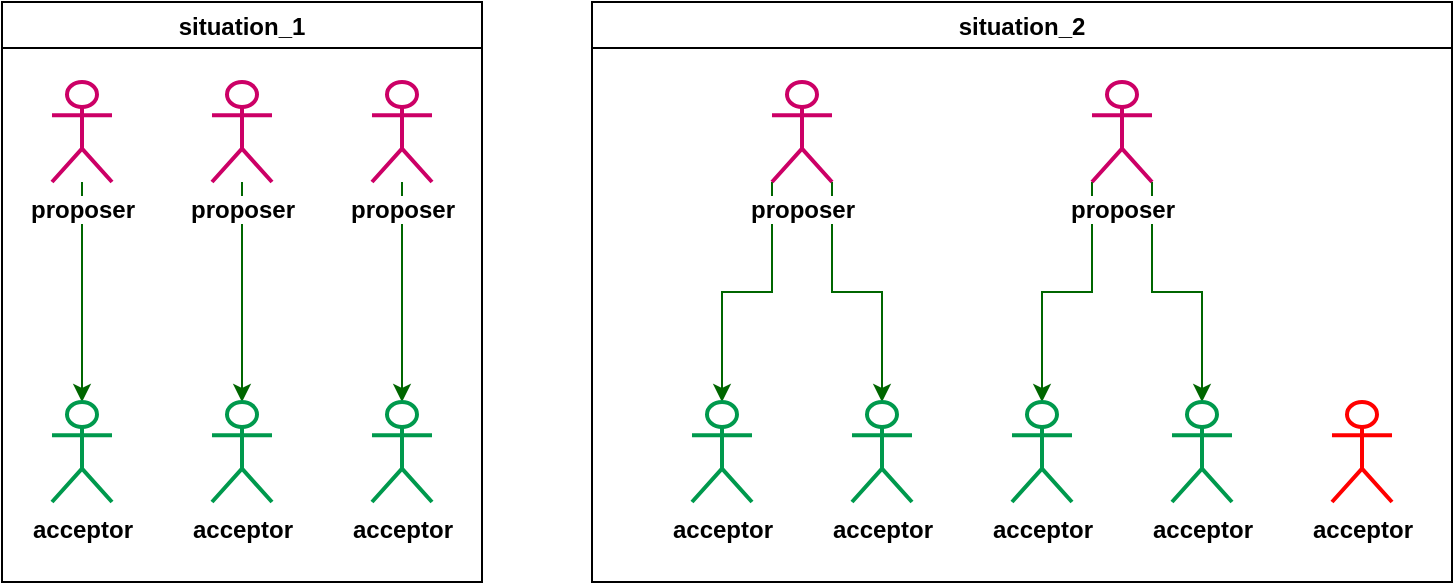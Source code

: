 <mxfile version="10.9.6" type="device"><diagram id="NI3zTQkrHB_CwXaUuBsc" name="Paxos-P1-Problem"><mxGraphModel dx="946" dy="638" grid="1" gridSize="10" guides="1" tooltips="1" connect="1" arrows="1" fold="1" page="1" pageScale="1" pageWidth="827" pageHeight="1169" math="0" shadow="0"><root><mxCell id="0"/><mxCell id="1" parent="0"/><mxCell id="CizXTUQFU_XMmcgACBtZ-16" value="" style="edgeStyle=orthogonalEdgeStyle;rounded=0;orthogonalLoop=1;jettySize=auto;html=1;entryX=0.5;entryY=0;entryDx=0;entryDy=0;entryPerimeter=0;strokeColor=#006600;" parent="1" source="CizXTUQFU_XMmcgACBtZ-1" target="CizXTUQFU_XMmcgACBtZ-11" edge="1"><mxGeometry relative="1" as="geometry"><mxPoint x="55" y="400" as="targetPoint"/></mxGeometry></mxCell><mxCell id="CizXTUQFU_XMmcgACBtZ-1" value="&lt;b&gt;proposer&lt;/b&gt;" style="shape=umlActor;verticalLabelPosition=bottom;labelBackgroundColor=#ffffff;verticalAlign=top;html=1;outlineConnect=0;strokeWidth=2;strokeColor=#CC0066;" parent="1" vertex="1"><mxGeometry x="40" y="270" width="30" height="50" as="geometry"/></mxCell><mxCell id="CizXTUQFU_XMmcgACBtZ-18" value="" style="edgeStyle=orthogonalEdgeStyle;rounded=0;orthogonalLoop=1;jettySize=auto;html=1;entryX=0.5;entryY=0;entryDx=0;entryDy=0;entryPerimeter=0;strokeColor=#006600;" parent="1" source="CizXTUQFU_XMmcgACBtZ-9" target="CizXTUQFU_XMmcgACBtZ-13" edge="1"><mxGeometry relative="1" as="geometry"><mxPoint x="135" y="400" as="targetPoint"/></mxGeometry></mxCell><mxCell id="CizXTUQFU_XMmcgACBtZ-9" value="&lt;b&gt;proposer&lt;/b&gt;" style="shape=umlActor;verticalLabelPosition=bottom;labelBackgroundColor=#ffffff;verticalAlign=top;html=1;outlineConnect=0;strokeWidth=2;strokeColor=#CC0066;" parent="1" vertex="1"><mxGeometry x="120" y="270" width="30" height="50" as="geometry"/></mxCell><mxCell id="CizXTUQFU_XMmcgACBtZ-20" value="" style="edgeStyle=orthogonalEdgeStyle;rounded=0;orthogonalLoop=1;jettySize=auto;html=1;entryX=0.5;entryY=0;entryDx=0;entryDy=0;entryPerimeter=0;strokeColor=#006600;" parent="1" source="CizXTUQFU_XMmcgACBtZ-10" target="CizXTUQFU_XMmcgACBtZ-14" edge="1"><mxGeometry relative="1" as="geometry"><mxPoint x="215" y="400" as="targetPoint"/></mxGeometry></mxCell><mxCell id="CizXTUQFU_XMmcgACBtZ-10" value="&lt;b&gt;proposer&lt;/b&gt;" style="shape=umlActor;verticalLabelPosition=bottom;labelBackgroundColor=#ffffff;verticalAlign=top;html=1;outlineConnect=0;strokeWidth=2;strokeColor=#CC0066;" parent="1" vertex="1"><mxGeometry x="200" y="270" width="30" height="50" as="geometry"/></mxCell><mxCell id="CizXTUQFU_XMmcgACBtZ-11" value="&lt;b&gt;acceptor&lt;/b&gt;" style="shape=umlActor;verticalLabelPosition=bottom;labelBackgroundColor=#ffffff;verticalAlign=top;html=1;outlineConnect=0;strokeWidth=2;strokeColor=#00994D;" parent="1" vertex="1"><mxGeometry x="40" y="430" width="30" height="50" as="geometry"/></mxCell><mxCell id="CizXTUQFU_XMmcgACBtZ-13" value="&lt;b&gt;acceptor&lt;/b&gt;" style="shape=umlActor;verticalLabelPosition=bottom;labelBackgroundColor=#ffffff;verticalAlign=top;html=1;outlineConnect=0;strokeWidth=2;strokeColor=#00994D;" parent="1" vertex="1"><mxGeometry x="120" y="430" width="30" height="50" as="geometry"/></mxCell><mxCell id="CizXTUQFU_XMmcgACBtZ-14" value="&lt;b&gt;acceptor&lt;/b&gt;" style="shape=umlActor;verticalLabelPosition=bottom;labelBackgroundColor=#ffffff;verticalAlign=top;html=1;outlineConnect=0;strokeWidth=2;strokeColor=#00994D;" parent="1" vertex="1"><mxGeometry x="200" y="430" width="30" height="50" as="geometry"/></mxCell><mxCell id="CizXTUQFU_XMmcgACBtZ-21" value="" style="edgeStyle=orthogonalEdgeStyle;rounded=0;orthogonalLoop=1;jettySize=auto;html=1;entryX=0.5;entryY=0;entryDx=0;entryDy=0;entryPerimeter=0;exitX=0;exitY=1;exitDx=0;exitDy=0;exitPerimeter=0;strokeColor=#006600;" parent="1" source="CizXTUQFU_XMmcgACBtZ-24" target="CizXTUQFU_XMmcgACBtZ-27" edge="1"><mxGeometry relative="1" as="geometry"><mxPoint x="375" y="320" as="sourcePoint"/><mxPoint x="375" y="400" as="targetPoint"/></mxGeometry></mxCell><mxCell id="CizXTUQFU_XMmcgACBtZ-23" value="" style="edgeStyle=orthogonalEdgeStyle;rounded=0;orthogonalLoop=1;jettySize=auto;html=1;entryX=0.5;entryY=0;entryDx=0;entryDy=0;entryPerimeter=0;exitX=1;exitY=1;exitDx=0;exitDy=0;exitPerimeter=0;strokeColor=#006600;" parent="1" source="CizXTUQFU_XMmcgACBtZ-24" target="CizXTUQFU_XMmcgACBtZ-28" edge="1"><mxGeometry relative="1" as="geometry"><mxPoint x="455" y="320" as="sourcePoint"/><mxPoint x="455" y="400" as="targetPoint"/></mxGeometry></mxCell><mxCell id="CizXTUQFU_XMmcgACBtZ-24" value="&lt;b&gt;proposer&lt;/b&gt;" style="shape=umlActor;verticalLabelPosition=bottom;labelBackgroundColor=#ffffff;verticalAlign=top;html=1;outlineConnect=0;strokeWidth=2;strokeColor=#CC0066;" parent="1" vertex="1"><mxGeometry x="400" y="270" width="30" height="50" as="geometry"/></mxCell><mxCell id="CizXTUQFU_XMmcgACBtZ-25" value="" style="edgeStyle=orthogonalEdgeStyle;rounded=0;orthogonalLoop=1;jettySize=auto;html=1;entryX=0.5;entryY=0;entryDx=0;entryDy=0;entryPerimeter=0;exitX=0;exitY=1;exitDx=0;exitDy=0;exitPerimeter=0;strokeColor=#006600;" parent="1" source="CizXTUQFU_XMmcgACBtZ-31" target="CizXTUQFU_XMmcgACBtZ-29" edge="1"><mxGeometry relative="1" as="geometry"><mxPoint x="535" y="320" as="sourcePoint"/><mxPoint x="535" y="400" as="targetPoint"/></mxGeometry></mxCell><mxCell id="CizXTUQFU_XMmcgACBtZ-27" value="&lt;b&gt;acceptor&lt;/b&gt;" style="shape=umlActor;verticalLabelPosition=bottom;labelBackgroundColor=#ffffff;verticalAlign=top;html=1;outlineConnect=0;strokeWidth=2;strokeColor=#00994D;" parent="1" vertex="1"><mxGeometry x="360" y="430" width="30" height="50" as="geometry"/></mxCell><mxCell id="CizXTUQFU_XMmcgACBtZ-28" value="&lt;b&gt;acceptor&lt;/b&gt;" style="shape=umlActor;verticalLabelPosition=bottom;labelBackgroundColor=#ffffff;verticalAlign=top;html=1;outlineConnect=0;strokeWidth=2;strokeColor=#00994D;" parent="1" vertex="1"><mxGeometry x="440" y="430" width="30" height="50" as="geometry"/></mxCell><mxCell id="CizXTUQFU_XMmcgACBtZ-29" value="&lt;b&gt;acceptor&lt;/b&gt;" style="shape=umlActor;verticalLabelPosition=bottom;labelBackgroundColor=#ffffff;verticalAlign=top;html=1;outlineConnect=0;strokeWidth=2;strokeColor=#00994D;" parent="1" vertex="1"><mxGeometry x="520" y="430" width="30" height="50" as="geometry"/></mxCell><mxCell id="CizXTUQFU_XMmcgACBtZ-30" value="" style="edgeStyle=orthogonalEdgeStyle;rounded=0;orthogonalLoop=1;jettySize=auto;html=1;entryX=0.5;entryY=0;entryDx=0;entryDy=0;entryPerimeter=0;exitX=1;exitY=1;exitDx=0;exitDy=0;exitPerimeter=0;strokeColor=#006600;" parent="1" source="CizXTUQFU_XMmcgACBtZ-31" target="CizXTUQFU_XMmcgACBtZ-36" edge="1"><mxGeometry relative="1" as="geometry"><mxPoint x="615" y="400" as="targetPoint"/></mxGeometry></mxCell><mxCell id="CizXTUQFU_XMmcgACBtZ-31" value="&lt;b&gt;proposer&lt;/b&gt;" style="shape=umlActor;verticalLabelPosition=bottom;labelBackgroundColor=#ffffff;verticalAlign=top;html=1;outlineConnect=0;strokeWidth=2;strokeColor=#CC0066;" parent="1" vertex="1"><mxGeometry x="560" y="270" width="30" height="50" as="geometry"/></mxCell><mxCell id="CizXTUQFU_XMmcgACBtZ-36" value="&lt;b&gt;acceptor&lt;/b&gt;" style="shape=umlActor;verticalLabelPosition=bottom;labelBackgroundColor=#ffffff;verticalAlign=top;html=1;outlineConnect=0;strokeWidth=2;strokeColor=#00994D;" parent="1" vertex="1"><mxGeometry x="600" y="430" width="30" height="50" as="geometry"/></mxCell><mxCell id="CizXTUQFU_XMmcgACBtZ-37" value="&lt;b&gt;acceptor&lt;/b&gt;" style="shape=umlActor;verticalLabelPosition=bottom;labelBackgroundColor=#ffffff;verticalAlign=top;html=1;outlineConnect=0;strokeWidth=2;strokeColor=#FF0000;" parent="1" vertex="1"><mxGeometry x="680" y="430" width="30" height="50" as="geometry"/></mxCell><mxCell id="CizXTUQFU_XMmcgACBtZ-39" value="situation_1" style="swimlane;strokeColor=#000000;strokeWidth=1;" parent="1" vertex="1"><mxGeometry x="15" y="230" width="240" height="290" as="geometry"/></mxCell><mxCell id="CizXTUQFU_XMmcgACBtZ-40" value="situation_2" style="swimlane;strokeColor=#000000;strokeWidth=1;" parent="1" vertex="1"><mxGeometry x="310" y="230" width="430" height="290" as="geometry"/></mxCell></root></mxGraphModel></diagram><diagram id="8GiC9UxMAeiQF73G-jwZ" name="Paxos"><mxGraphModel dx="946" dy="638" grid="1" gridSize="10" guides="1" tooltips="1" connect="1" arrows="1" fold="1" page="1" pageScale="1" pageWidth="827" pageHeight="1169" math="0" shadow="0"><root><mxCell id="k3tqGa6RYHmb6E3_ITu5-0"/><mxCell id="k3tqGa6RYHmb6E3_ITu5-1" parent="k3tqGa6RYHmb6E3_ITu5-0"/><mxCell id="k3tqGa6RYHmb6E3_ITu5-5" value="Proposer" style="swimlane;fontStyle=1;shadow=1;fillColor=#b0e3e6;strokeColor=#0e8088;" parent="k3tqGa6RYHmb6E3_ITu5-1" vertex="1"><mxGeometry x="60" y="15" width="320" height="985" as="geometry"/></mxCell><mxCell id="k3tqGa6RYHmb6E3_ITu5-19" value="" style="ellipse;html=1;shape=startState;fillColor=#006633;strokeColor=#ff0000;fontStyle=1;shadow=1;" parent="k3tqGa6RYHmb6E3_ITu5-5" vertex="1"><mxGeometry x="125" y="25" width="30" height="30" as="geometry"/></mxCell><mxCell id="k3tqGa6RYHmb6E3_ITu5-20" value="" style="edgeStyle=orthogonalEdgeStyle;html=1;verticalAlign=bottom;endArrow=open;endSize=8;strokeColor=#ff0000;entryX=0.5;entryY=0;entryDx=0;entryDy=0;fontStyle=1;shadow=1;" parent="k3tqGa6RYHmb6E3_ITu5-5" source="k3tqGa6RYHmb6E3_ITu5-19" target="k3tqGa6RYHmb6E3_ITu5-21" edge="1"><mxGeometry relative="1" as="geometry"><mxPoint x="119.765" y="100" as="targetPoint"/></mxGeometry></mxCell><mxCell id="k3tqGa6RYHmb6E3_ITu5-21" value="Generate Unique&lt;br&gt;proposal number:n" style="rounded=1;whiteSpace=wrap;html=1;arcSize=40;fontColor=#000000;fillColor=#ffffc0;strokeColor=#ff0000;fontStyle=1;shadow=1;comic=1;" parent="k3tqGa6RYHmb6E3_ITu5-5" vertex="1"><mxGeometry x="80" y="86.5" width="120" height="40" as="geometry"/></mxCell><mxCell id="k3tqGa6RYHmb6E3_ITu5-31" value="V != null" style="rhombus;whiteSpace=wrap;html=1;fillColor=#ffffc0;strokeColor=#ff0000;fontStyle=1;shadow=1;comic=1;" parent="k3tqGa6RYHmb6E3_ITu5-5" vertex="1"><mxGeometry x="90" y="403" width="100" height="50" as="geometry"/></mxCell><mxCell id="k3tqGa6RYHmb6E3_ITu5-57" value="v = &lt;font color=&quot;#ff0000&quot;&gt;max&lt;/font&gt;(V)" style="rounded=1;whiteSpace=wrap;html=1;arcSize=40;fontColor=#000000;fillColor=#ffffc0;strokeColor=#ff0000;fontStyle=1;shadow=1;comic=1;" parent="k3tqGa6RYHmb6E3_ITu5-5" vertex="1"><mxGeometry x="170" y="460.5" width="120" height="40" as="geometry"/></mxCell><mxCell id="k3tqGa6RYHmb6E3_ITu5-58" value="" style="edgeStyle=orthogonalEdgeStyle;html=1;verticalAlign=bottom;endArrow=open;endSize=8;strokeColor=#ff0000;fontStyle=1;entryX=0.75;entryY=0;entryDx=0;entryDy=0;shadow=1;" parent="k3tqGa6RYHmb6E3_ITu5-5" source="k3tqGa6RYHmb6E3_ITu5-57" target="k3tqGa6RYHmb6E3_ITu5-60" edge="1"><mxGeometry relative="1" as="geometry"><mxPoint x="140" y="580.5" as="targetPoint"/></mxGeometry></mxCell><mxCell id="k3tqGa6RYHmb6E3_ITu5-33" value="yes" style="edgeStyle=orthogonalEdgeStyle;html=1;align=left;verticalAlign=top;endArrow=open;endSize=8;strokeColor=#ff0000;fontStyle=1;shadow=1;" parent="k3tqGa6RYHmb6E3_ITu5-5" source="k3tqGa6RYHmb6E3_ITu5-31" target="k3tqGa6RYHmb6E3_ITu5-57" edge="1"><mxGeometry x="-0.9" y="20" relative="1" as="geometry"><mxPoint x="360" y="428" as="targetPoint"/><Array as="points"><mxPoint x="230" y="429"/></Array><mxPoint x="-1" as="offset"/></mxGeometry></mxCell><mxCell id="k3tqGa6RYHmb6E3_ITu5-59" value="proposal number:&lt;font color=&quot;#ff0000&quot;&gt;n&lt;/font&gt;&lt;br&gt;proposal value:&lt;font color=&quot;#ff0000&quot;&gt;v&lt;/font&gt;&lt;br&gt;" style="text;html=1;resizable=0;points=[];autosize=1;align=left;verticalAlign=top;spacingTop=-4;fontStyle=1;shadow=1;" parent="k3tqGa6RYHmb6E3_ITu5-5" vertex="1"><mxGeometry x="180" y="33" width="120" height="30" as="geometry"/></mxCell><mxCell id="k3tqGa6RYHmb6E3_ITu5-60" value="send to all acceptor" style="rounded=1;whiteSpace=wrap;html=1;arcSize=40;fontColor=#000000;fillColor=#ffffc0;strokeColor=#ff0000;fontStyle=1;shadow=1;comic=1;" parent="k3tqGa6RYHmb6E3_ITu5-5" vertex="1"><mxGeometry x="80" y="540.5" width="120" height="40" as="geometry"/></mxCell><mxCell id="k3tqGa6RYHmb6E3_ITu5-32" value="no" style="edgeStyle=orthogonalEdgeStyle;html=1;align=left;verticalAlign=bottom;endArrow=open;endSize=8;strokeColor=#ff0000;fontStyle=1;entryX=0.25;entryY=0;entryDx=0;entryDy=0;shadow=1;" parent="k3tqGa6RYHmb6E3_ITu5-5" source="k3tqGa6RYHmb6E3_ITu5-31" target="k3tqGa6RYHmb6E3_ITu5-60" edge="1"><mxGeometry x="-0.723" relative="1" as="geometry"><mxPoint x="60" y="518" as="targetPoint"/><Array as="points"><mxPoint x="60" y="429"/><mxPoint x="60" y="525"/><mxPoint x="110" y="525"/></Array><mxPoint as="offset"/></mxGeometry></mxCell><mxCell id="k3tqGa6RYHmb6E3_ITu5-72" value="" style="edgeStyle=orthogonalEdgeStyle;html=1;verticalAlign=bottom;endArrow=open;endSize=8;strokeColor=#ff0000;entryX=0.5;entryY=0;entryDx=0;entryDy=0;fontStyle=1;exitX=0.5;exitY=1;exitDx=0;exitDy=0;shadow=1;dashed=1;" parent="k3tqGa6RYHmb6E3_ITu5-5" source="k3tqGa6RYHmb6E3_ITu5-97" target="k3tqGa6RYHmb6E3_ITu5-73" edge="1"><mxGeometry relative="1" as="geometry"><mxPoint x="139.765" y="817.294" as="targetPoint"/><mxPoint x="139.765" y="767.059" as="sourcePoint"/></mxGeometry></mxCell><mxCell id="k3tqGa6RYHmb6E3_ITu5-73" value="N &amp;gt; n" style="rhombus;whiteSpace=wrap;html=1;fillColor=#ffffc0;strokeColor=#ff0000;fontStyle=1;shadow=1;comic=1;dashed=1;" parent="k3tqGa6RYHmb6E3_ITu5-5" vertex="1"><mxGeometry x="100" y="787" width="80" height="40" as="geometry"/></mxCell><mxCell id="k3tqGa6RYHmb6E3_ITu5-74" value="no" style="edgeStyle=orthogonalEdgeStyle;html=1;align=left;verticalAlign=bottom;endArrow=open;endSize=8;strokeColor=#ff0000;entryX=0.5;entryY=0;entryDx=0;entryDy=0;fontStyle=1;shadow=1;dashed=1;" parent="k3tqGa6RYHmb6E3_ITu5-5" source="k3tqGa6RYHmb6E3_ITu5-73" target="k3tqGa6RYHmb6E3_ITu5-77" edge="1"><mxGeometry y="10" relative="1" as="geometry"><mxPoint x="139.765" y="877.059" as="targetPoint"/><mxPoint as="offset"/></mxGeometry></mxCell><mxCell id="k3tqGa6RYHmb6E3_ITu5-75" value="yes" style="edgeStyle=orthogonalEdgeStyle;html=1;align=left;verticalAlign=top;endArrow=open;endSize=8;strokeColor=#ff0000;fontStyle=1;shadow=1;dashed=1;" parent="k3tqGa6RYHmb6E3_ITu5-5" source="k3tqGa6RYHmb6E3_ITu5-73" edge="1"><mxGeometry x="-0.918" y="-30" relative="1" as="geometry"><mxPoint x="80" y="97" as="targetPoint"/><Array as="points"><mxPoint x="20" y="807"/><mxPoint x="20" y="97"/></Array><mxPoint x="1" as="offset"/></mxGeometry></mxCell><mxCell id="k3tqGa6RYHmb6E3_ITu5-77" value="chosen: v" style="rounded=1;whiteSpace=wrap;html=1;arcSize=40;fontColor=#000000;fillColor=#ffffc0;strokeColor=#ff0000;fontStyle=1;shadow=1;comic=1;dashed=1;" parent="k3tqGa6RYHmb6E3_ITu5-5" vertex="1"><mxGeometry x="80" y="865" width="120" height="40" as="geometry"/></mxCell><mxCell id="k3tqGa6RYHmb6E3_ITu5-78" value="" style="edgeStyle=orthogonalEdgeStyle;html=1;verticalAlign=bottom;endArrow=open;endSize=8;strokeColor=#ff0000;entryX=0.5;entryY=0;entryDx=0;entryDy=0;fontStyle=1;shadow=1;exitX=0.5;exitY=1;exitDx=0;exitDy=0;dashed=1;" parent="k3tqGa6RYHmb6E3_ITu5-5" source="k3tqGa6RYHmb6E3_ITu5-77" target="k3tqGa6RYHmb6E3_ITu5-79" edge="1"><mxGeometry relative="1" as="geometry"><mxPoint x="150" y="907" as="targetPoint"/><mxPoint x="139.765" y="857" as="sourcePoint"/></mxGeometry></mxCell><mxCell id="k3tqGa6RYHmb6E3_ITu5-79" value="" style="ellipse;html=1;shape=endState;fillColor=#000000;strokeColor=#ff0000;fontStyle=1;shadow=1;dashed=1;" parent="k3tqGa6RYHmb6E3_ITu5-5" vertex="1"><mxGeometry x="125" y="935" width="30" height="30" as="geometry"/></mxCell><mxCell id="k3tqGa6RYHmb6E3_ITu5-93" value="no" style="edgeStyle=orthogonalEdgeStyle;html=1;align=left;verticalAlign=bottom;endArrow=open;endSize=8;strokeColor=#ff0000;fontStyle=1;shadow=1;exitX=0;exitY=0.5;exitDx=0;exitDy=0;entryX=0;entryY=0.5;entryDx=0;entryDy=0;" parent="k3tqGa6RYHmb6E3_ITu5-5" source="k3tqGa6RYHmb6E3_ITu5-95" target="k3tqGa6RYHmb6E3_ITu5-21" edge="1"><mxGeometry x="-0.758" y="-10" relative="1" as="geometry"><mxPoint x="60" y="225" as="targetPoint"/><mxPoint x="60" y="365" as="sourcePoint"/><Array as="points"><mxPoint x="30" y="320"/><mxPoint x="30" y="107"/></Array><mxPoint as="offset"/></mxGeometry></mxCell><mxCell id="k3tqGa6RYHmb6E3_ITu5-95" value="majority acceptors return success&lt;br&gt;" style="rhombus;whiteSpace=wrap;html=1;fillColor=#ffffc0;strokeColor=#ff0000;fontStyle=1;shadow=1;comic=1;" parent="k3tqGa6RYHmb6E3_ITu5-5" vertex="1"><mxGeometry x="90" y="295" width="100" height="50" as="geometry"/></mxCell><mxCell id="k3tqGa6RYHmb6E3_ITu5-97" value="majority acceptors return success&lt;br&gt;" style="rhombus;whiteSpace=wrap;html=1;fillColor=#ffffc0;strokeColor=#ff0000;fontStyle=1;shadow=1;comic=1;dashed=1;" parent="k3tqGa6RYHmb6E3_ITu5-5" vertex="1"><mxGeometry x="90" y="708.5" width="100" height="50" as="geometry"/></mxCell><mxCell id="k3tqGa6RYHmb6E3_ITu5-6" value="Acceptor" style="swimlane;startSize=23;fontStyle=1;shadow=1;fillColor=#f8cecc;strokeColor=#b85450;" parent="k3tqGa6RYHmb6E3_ITu5-1" vertex="1"><mxGeometry x="550" y="15" width="310" height="985" as="geometry"/></mxCell><mxCell id="k3tqGa6RYHmb6E3_ITu5-15" value="accepted highest-numbered proposal:&lt;font color=&quot;#ff0000&quot;&gt;P [?,V]&lt;/font&gt;&lt;br&gt;maxN:&lt;font color=&quot;#ff0000&quot;&gt;N&lt;/font&gt;&lt;br&gt;" style="text;html=1;resizable=0;points=[];autosize=1;align=left;verticalAlign=top;spacingTop=-4;fontStyle=1;shadow=1;" parent="k3tqGa6RYHmb6E3_ITu5-6" vertex="1"><mxGeometry x="35" y="33" width="250" height="30" as="geometry"/></mxCell><mxCell id="k3tqGa6RYHmb6E3_ITu5-16" value="n &amp;gt; N" style="rhombus;whiteSpace=wrap;html=1;fillColor=#ffffc0;strokeColor=#ff0000;fontStyle=1;shadow=1;comic=1;" parent="k3tqGa6RYHmb6E3_ITu5-6" vertex="1"><mxGeometry x="80" y="137" width="80" height="40" as="geometry"/></mxCell><mxCell id="k3tqGa6RYHmb6E3_ITu5-39" value="n &amp;gt;= N" style="rhombus;whiteSpace=wrap;html=1;fillColor=#ffffc0;strokeColor=#ff0000;fontStyle=1;shadow=1;comic=1;" parent="k3tqGa6RYHmb6E3_ITu5-6" vertex="1"><mxGeometry x="80" y="583" width="80" height="40" as="geometry"/></mxCell><mxCell id="k3tqGa6RYHmb6E3_ITu5-40" value="no" style="edgeStyle=orthogonalEdgeStyle;html=1;align=left;verticalAlign=bottom;endArrow=open;endSize=8;strokeColor=#ff0000;fontStyle=1;entryX=0.25;entryY=0;entryDx=0;entryDy=0;shadow=1;dashed=1;" parent="k3tqGa6RYHmb6E3_ITu5-6" source="k3tqGa6RYHmb6E3_ITu5-39" target="k3tqGa6RYHmb6E3_ITu5-63" edge="1"><mxGeometry x="-0.782" y="-9" relative="1" as="geometry"><mxPoint x="200" y="693" as="targetPoint"/><Array as="points"><mxPoint x="30" y="604"/><mxPoint x="30" y="705"/><mxPoint x="100" y="705"/></Array><mxPoint as="offset"/></mxGeometry></mxCell><mxCell id="k3tqGa6RYHmb6E3_ITu5-47" value="Update:&lt;br&gt;N = n&amp;nbsp; &amp;amp;&amp;amp;&amp;nbsp; P = p&lt;br&gt;" style="rounded=1;whiteSpace=wrap;html=1;arcSize=40;fontColor=#000000;fillColor=#ffffc0;strokeColor=#ff0000;fontStyle=1;shadow=1;comic=1;" parent="k3tqGa6RYHmb6E3_ITu5-6" vertex="1"><mxGeometry x="160" y="651" width="120" height="40" as="geometry"/></mxCell><mxCell id="k3tqGa6RYHmb6E3_ITu5-41" value="yes" style="edgeStyle=orthogonalEdgeStyle;html=1;align=left;verticalAlign=top;endArrow=open;endSize=8;strokeColor=#ff0000;entryX=0.5;entryY=0;entryDx=0;entryDy=0;fontStyle=1;shadow=1;exitX=1;exitY=0.5;exitDx=0;exitDy=0;" parent="k3tqGa6RYHmb6E3_ITu5-6" source="k3tqGa6RYHmb6E3_ITu5-39" target="k3tqGa6RYHmb6E3_ITu5-47" edge="1"><mxGeometry x="-0.633" y="19" relative="1" as="geometry"><mxPoint x="120" y="663" as="targetPoint"/><mxPoint x="200" y="575" as="sourcePoint"/><Array as="points"><mxPoint x="220" y="604"/></Array><mxPoint as="offset"/></mxGeometry></mxCell><mxCell id="k3tqGa6RYHmb6E3_ITu5-49" value="update: &lt;br&gt;N = n" style="rounded=1;whiteSpace=wrap;html=1;arcSize=40;fontColor=#000000;fillColor=#ffffc0;strokeColor=#ff0000;fontStyle=1;shadow=1;comic=1;" parent="k3tqGa6RYHmb6E3_ITu5-6" vertex="1"><mxGeometry x="30" y="216" width="120" height="40" as="geometry"/></mxCell><mxCell id="k3tqGa6RYHmb6E3_ITu5-18" value="yes" style="edgeStyle=orthogonalEdgeStyle;html=1;align=left;verticalAlign=top;endArrow=open;endSize=8;strokeColor=#ff0000;entryX=0.25;entryY=0;entryDx=0;entryDy=0;fontStyle=1;shadow=1;exitX=0;exitY=0.5;exitDx=0;exitDy=0;" parent="k3tqGa6RYHmb6E3_ITu5-6" source="k3tqGa6RYHmb6E3_ITu5-16" target="k3tqGa6RYHmb6E3_ITu5-49" edge="1"><mxGeometry x="-0.644" y="-21" relative="1" as="geometry"><mxPoint x="120" y="250" as="targetPoint"/><Array as="points"><mxPoint x="30" y="156"/><mxPoint x="30" y="195"/><mxPoint x="60" y="195"/></Array><mxPoint as="offset"/></mxGeometry></mxCell><mxCell id="k3tqGa6RYHmb6E3_ITu5-51" value="response&lt;br&gt;V&lt;br&gt;" style="rounded=1;whiteSpace=wrap;html=1;arcSize=40;fontColor=#000000;fillColor=#ffffc0;strokeColor=#ff0000;fontStyle=1;shadow=1;comic=1;" parent="k3tqGa6RYHmb6E3_ITu5-6" vertex="1"><mxGeometry x="60" y="295" width="120" height="40" as="geometry"/></mxCell><mxCell id="k3tqGa6RYHmb6E3_ITu5-52" value="" style="edgeStyle=orthogonalEdgeStyle;html=1;align=left;verticalAlign=top;endArrow=open;endSize=8;strokeColor=#ff0000;exitX=0.5;exitY=1;exitDx=0;exitDy=0;fontStyle=1;shadow=1;" parent="k3tqGa6RYHmb6E3_ITu5-6" source="k3tqGa6RYHmb6E3_ITu5-49" edge="1"><mxGeometry x="-1" relative="1" as="geometry"><mxPoint x="120" y="295" as="targetPoint"/><mxPoint x="-20.235" y="350.088" as="sourcePoint"/><Array as="points"><mxPoint x="120" y="275"/><mxPoint x="120" y="275"/></Array></mxGeometry></mxCell><mxCell id="k3tqGa6RYHmb6E3_ITu5-17" value="no" style="edgeStyle=orthogonalEdgeStyle;html=1;align=left;verticalAlign=bottom;endArrow=open;endSize=8;strokeColor=#ff0000;fontStyle=1;shadow=1;entryX=1;entryY=0.5;entryDx=0;entryDy=0;" parent="k3tqGa6RYHmb6E3_ITu5-6" source="k3tqGa6RYHmb6E3_ITu5-16" target="k3tqGa6RYHmb6E3_ITu5-51" edge="1"><mxGeometry x="-0.859" relative="1" as="geometry"><mxPoint x="229.765" y="300" as="targetPoint"/><Array as="points"><mxPoint x="230" y="156"/><mxPoint x="230" y="315"/></Array><mxPoint as="offset"/></mxGeometry></mxCell><mxCell id="k3tqGa6RYHmb6E3_ITu5-63" value="response" style="rounded=1;whiteSpace=wrap;html=1;arcSize=40;fontColor=#000000;fillColor=#ffffc0;strokeColor=#ff0000;fontStyle=1;shadow=1;comic=1;dashed=1;" parent="k3tqGa6RYHmb6E3_ITu5-6" vertex="1"><mxGeometry x="70" y="727" width="120" height="40" as="geometry"/></mxCell><mxCell id="k3tqGa6RYHmb6E3_ITu5-48" value="" style="edgeStyle=orthogonalEdgeStyle;html=1;verticalAlign=bottom;endArrow=open;endSize=8;strokeColor=#ff0000;fontStyle=1;entryX=0.75;entryY=0;entryDx=0;entryDy=0;shadow=1;exitX=0.5;exitY=1;exitDx=0;exitDy=0;dashed=1;" parent="k3tqGa6RYHmb6E3_ITu5-6" source="k3tqGa6RYHmb6E3_ITu5-47" target="k3tqGa6RYHmb6E3_ITu5-63" edge="1"><mxGeometry relative="1" as="geometry"><mxPoint x="120" y="740" as="targetPoint"/><Array as="points"><mxPoint x="220" y="705"/><mxPoint x="160" y="705"/></Array></mxGeometry></mxCell><mxCell id="k3tqGa6RYHmb6E3_ITu5-22" value="" style="edgeStyle=orthogonalEdgeStyle;html=1;verticalAlign=bottom;endArrow=open;endSize=8;strokeColor=#ff0000;entryX=0;entryY=0.5;entryDx=0;entryDy=0;fontStyle=1;shadow=1;" parent="k3tqGa6RYHmb6E3_ITu5-1" source="k3tqGa6RYHmb6E3_ITu5-21" target="k3tqGa6RYHmb6E3_ITu5-23" edge="1"><mxGeometry relative="1" as="geometry"><mxPoint x="400" y="151.5" as="targetPoint"/></mxGeometry></mxCell><mxCell id="k3tqGa6RYHmb6E3_ITu5-23" value="&lt;strong&gt;&lt;span&gt;sends&amp;nbsp;&lt;/span&gt;&lt;/strong&gt;&lt;strong&gt;&lt;span&gt;a &lt;/span&gt;&lt;/strong&gt;&lt;font color=&quot;#ff0000&quot;&gt;&lt;i&gt;prepare request&amp;nbsp;&lt;/i&gt;&lt;/font&gt;&lt;strong&gt;with&lt;/strong&gt;[&lt;font color=&quot;#ff0000&quot;&gt;n&lt;/font&gt;]&lt;font color=&quot;#ff0000&quot;&gt;&lt;i&gt;&lt;br&gt;&lt;/i&gt;&lt;/font&gt;&lt;strong&gt;&lt;span&gt;to&amp;nbsp;&lt;/span&gt;&lt;/strong&gt;&lt;strong&gt;&lt;span&gt;majority of acceptors&lt;/span&gt;&lt;/strong&gt;&lt;br&gt;" style="rounded=1;whiteSpace=wrap;html=1;arcSize=20;fillColor=#fff2cc;fontStyle=1;shadow=1;strokeColor=#d6b656;comic=1;" parent="k3tqGa6RYHmb6E3_ITu5-1" vertex="1"><mxGeometry x="400" y="92" width="120" height="60" as="geometry"/></mxCell><mxCell id="k3tqGa6RYHmb6E3_ITu5-24" value="" style="edgeStyle=orthogonalEdgeStyle;html=1;verticalAlign=bottom;endArrow=open;endSize=8;strokeColor=#ff0000;entryX=0.5;entryY=0;entryDx=0;entryDy=0;fontStyle=1;shadow=1;" parent="k3tqGa6RYHmb6E3_ITu5-1" source="k3tqGa6RYHmb6E3_ITu5-23" target="k3tqGa6RYHmb6E3_ITu5-16" edge="1"><mxGeometry relative="1" as="geometry"><mxPoint x="472.5" y="287" as="targetPoint"/></mxGeometry></mxCell><mxCell id="k3tqGa6RYHmb6E3_ITu5-28" value="&lt;span&gt;P [?,V]&lt;br&gt;&lt;/span&gt;abandon_tag&lt;br&gt;" style="rounded=1;whiteSpace=wrap;html=1;arcSize=24;fillColor=#e51400;fontStyle=1;shadow=1;strokeColor=#B20000;comic=1;fontColor=#ffffff;" parent="k3tqGa6RYHmb6E3_ITu5-1" vertex="1"><mxGeometry x="400" y="310" width="120" height="40" as="geometry"/></mxCell><mxCell id="k3tqGa6RYHmb6E3_ITu5-34" value="" style="edgeStyle=orthogonalEdgeStyle;html=1;align=left;verticalAlign=top;endArrow=open;endSize=8;strokeColor=#ff0000;entryX=0.5;entryY=0;entryDx=0;entryDy=0;exitX=0;exitY=0.5;exitDx=0;exitDy=0;fontStyle=1;shadow=1;" parent="k3tqGa6RYHmb6E3_ITu5-1" source="k3tqGa6RYHmb6E3_ITu5-28" target="k3tqGa6RYHmb6E3_ITu5-95" edge="1"><mxGeometry x="-1" relative="1" as="geometry"><mxPoint x="259.765" y="330.294" as="targetPoint"/><mxPoint x="729.765" y="199.882" as="sourcePoint"/><Array as="points"><mxPoint x="324" y="330"/><mxPoint x="324" y="280"/><mxPoint x="200" y="280"/></Array></mxGeometry></mxCell><mxCell id="k3tqGa6RYHmb6E3_ITu5-43" value="" style="edgeStyle=orthogonalEdgeStyle;html=1;verticalAlign=bottom;endArrow=open;endSize=8;strokeColor=#ff0000;entryX=0.5;entryY=0;entryDx=0;entryDy=0;fontStyle=1;exitX=1;exitY=0.5;exitDx=0;exitDy=0;shadow=1;" parent="k3tqGa6RYHmb6E3_ITu5-1" source="k3tqGa6RYHmb6E3_ITu5-62" target="k3tqGa6RYHmb6E3_ITu5-39" edge="1"><mxGeometry relative="1" as="geometry"><mxPoint x="450" y="570.5" as="targetPoint"/></mxGeometry></mxCell><mxCell id="k3tqGa6RYHmb6E3_ITu5-50" value="" style="edgeStyle=orthogonalEdgeStyle;html=1;verticalAlign=bottom;endArrow=open;endSize=8;strokeColor=#ff0000;entryX=1;entryY=0.5;entryDx=0;entryDy=0;exitX=0;exitY=0.5;exitDx=0;exitDy=0;fontStyle=1;shadow=1;" parent="k3tqGa6RYHmb6E3_ITu5-1" source="k3tqGa6RYHmb6E3_ITu5-51" target="k3tqGa6RYHmb6E3_ITu5-28" edge="1"><mxGeometry relative="1" as="geometry"><mxPoint x="730" y="350" as="targetPoint"/></mxGeometry></mxCell><mxCell id="k3tqGa6RYHmb6E3_ITu5-62" value="&lt;i&gt;&lt;font color=&quot;#ff0000&quot;&gt;accept request&lt;/font&gt;&lt;/i&gt;&lt;br&gt;p:[n,&lt;font color=&quot;#ff0000&quot;&gt;max&lt;/font&gt;(V)]" style="rounded=1;whiteSpace=wrap;html=1;arcSize=18;fillColor=#fff2cc;fontStyle=1;shadow=1;strokeColor=#d6b656;comic=1;" parent="k3tqGa6RYHmb6E3_ITu5-1" vertex="1"><mxGeometry x="400" y="555.5" width="120" height="40" as="geometry"/></mxCell><mxCell id="k3tqGa6RYHmb6E3_ITu5-61" value="" style="edgeStyle=orthogonalEdgeStyle;html=1;verticalAlign=bottom;endArrow=open;endSize=8;strokeColor=#ff0000;fontStyle=1;shadow=1;entryX=0;entryY=0.5;entryDx=0;entryDy=0;exitX=1;exitY=0.5;exitDx=0;exitDy=0;" parent="k3tqGa6RYHmb6E3_ITu5-1" source="k3tqGa6RYHmb6E3_ITu5-60" target="k3tqGa6RYHmb6E3_ITu5-62" edge="1"><mxGeometry relative="1" as="geometry"><mxPoint x="180" y="710" as="targetPoint"/><mxPoint x="260" y="575" as="sourcePoint"/><Array as="points"/></mxGeometry></mxCell><mxCell id="k3tqGa6RYHmb6E3_ITu5-67" value="N" style="rounded=1;whiteSpace=wrap;html=1;arcSize=40;fillColor=#fff2cc;fontStyle=1;shadow=1;strokeColor=#d6b656;comic=1;dashed=1;" parent="k3tqGa6RYHmb6E3_ITu5-1" vertex="1"><mxGeometry x="400" y="742" width="120" height="40" as="geometry"/></mxCell><mxCell id="k3tqGa6RYHmb6E3_ITu5-68" value="" style="edgeStyle=orthogonalEdgeStyle;html=1;verticalAlign=bottom;endArrow=open;endSize=8;strokeColor=#ff0000;entryX=0.5;entryY=0;entryDx=0;entryDy=0;fontStyle=1;shadow=1;dashed=1;" parent="k3tqGa6RYHmb6E3_ITu5-1" source="k3tqGa6RYHmb6E3_ITu5-67" target="k3tqGa6RYHmb6E3_ITu5-97" edge="1"><mxGeometry relative="1" as="geometry"><mxPoint x="259.765" y="762.059" as="targetPoint"/><Array as="points"><mxPoint x="324" y="762"/><mxPoint x="324" y="700"/><mxPoint x="200" y="700"/></Array></mxGeometry></mxCell><mxCell id="k3tqGa6RYHmb6E3_ITu5-64" value="" style="edgeStyle=orthogonalEdgeStyle;html=1;verticalAlign=bottom;endArrow=open;endSize=8;strokeColor=#ff0000;entryX=1;entryY=0.5;entryDx=0;entryDy=0;fontStyle=1;shadow=1;dashed=1;" parent="k3tqGa6RYHmb6E3_ITu5-1" source="k3tqGa6RYHmb6E3_ITu5-63" target="k3tqGa6RYHmb6E3_ITu5-67" edge="1"><mxGeometry relative="1" as="geometry"><mxPoint x="530" y="825.5" as="targetPoint"/></mxGeometry></mxCell><mxCell id="k3tqGa6RYHmb6E3_ITu5-94" value="yes" style="edgeStyle=orthogonalEdgeStyle;html=1;align=left;verticalAlign=top;endArrow=open;endSize=8;strokeColor=#ff0000;fontStyle=1;shadow=1;exitX=0.5;exitY=1;exitDx=0;exitDy=0;" parent="k3tqGa6RYHmb6E3_ITu5-1" source="k3tqGa6RYHmb6E3_ITu5-95" edge="1"><mxGeometry x="0.014" y="18" relative="1" as="geometry"><mxPoint x="200" y="420" as="targetPoint"/><mxPoint x="257.176" y="454.412" as="sourcePoint"/><Array as="points"/><mxPoint x="-18" y="-18" as="offset"/></mxGeometry></mxCell><mxCell id="k3tqGa6RYHmb6E3_ITu5-98" value="distinguished Leaner" style="swimlane;startSize=23;fontStyle=1;shadow=1;fillColor=#d5e8d4;strokeColor=#82b366;" parent="k3tqGa6RYHmb6E3_ITu5-1" vertex="1"><mxGeometry x="1020" y="15" width="240" height="985" as="geometry"/></mxCell><mxCell id="k3tqGa6RYHmb6E3_ITu5-99" value="&lt;strong&gt;&lt;span&gt;Other Method:&lt;br&gt;If a learner needs to know whether a &lt;br&gt;value has been chosen, it can have a &lt;br&gt;proposer issue a proposal, using the &lt;br&gt;algorithm described above.&lt;/span&gt;&lt;/strong&gt;&lt;br&gt;" style="text;html=1;resizable=0;points=[];autosize=1;align=left;verticalAlign=top;spacingTop=-4;fontStyle=1;shadow=1;" parent="k3tqGa6RYHmb6E3_ITu5-98" vertex="1"><mxGeometry x="10" y="452.5" width="230" height="70" as="geometry"/></mxCell><mxCell id="k3tqGa6RYHmb6E3_ITu5-119" value="yes" style="edgeStyle=orthogonalEdgeStyle;html=1;align=left;verticalAlign=bottom;endArrow=open;endSize=8;strokeColor=#ff0000;entryX=0.5;entryY=0;entryDx=0;entryDy=0;fontStyle=1;shadow=1;exitX=0.5;exitY=1;exitDx=0;exitDy=0;" parent="k3tqGa6RYHmb6E3_ITu5-98" source="k3tqGa6RYHmb6E3_ITu5-123" edge="1"><mxGeometry y="10" relative="1" as="geometry"><mxPoint x="110.353" y="758" as="targetPoint"/><mxPoint x="120.059" y="766.941" as="sourcePoint"/><Array as="points"><mxPoint x="110" y="725"/><mxPoint x="110" y="725"/></Array><mxPoint as="offset"/></mxGeometry></mxCell><mxCell id="k3tqGa6RYHmb6E3_ITu5-120" value="chosen: v" style="rounded=1;whiteSpace=wrap;html=1;arcSize=40;fontColor=#000000;fillColor=#ffffc0;strokeColor=#ff0000;fontStyle=1;shadow=1;comic=1;" parent="k3tqGa6RYHmb6E3_ITu5-98" vertex="1"><mxGeometry x="50.176" y="760.5" width="120" height="40" as="geometry"/></mxCell><mxCell id="k3tqGa6RYHmb6E3_ITu5-121" value="" style="edgeStyle=orthogonalEdgeStyle;html=1;verticalAlign=bottom;endArrow=open;endSize=8;strokeColor=#ff0000;entryX=0.5;entryY=0;entryDx=0;entryDy=0;fontStyle=1;shadow=1;exitX=0.5;exitY=1;exitDx=0;exitDy=0;" parent="k3tqGa6RYHmb6E3_ITu5-98" target="k3tqGa6RYHmb6E3_ITu5-122" edge="1"><mxGeometry relative="1" as="geometry"><mxPoint x="70.176" y="832" as="targetPoint"/><mxPoint x="110.353" y="798" as="sourcePoint"/></mxGeometry></mxCell><mxCell id="k3tqGa6RYHmb6E3_ITu5-122" value="" style="ellipse;html=1;shape=endState;fillColor=#000000;strokeColor=#ff0000;fontStyle=1;shadow=1;" parent="k3tqGa6RYHmb6E3_ITu5-98" vertex="1"><mxGeometry x="95.176" y="855" width="30" height="30" as="geometry"/></mxCell><mxCell id="k3tqGa6RYHmb6E3_ITu5-123" value="majority acceptors accepted v&lt;br&gt;" style="rhombus;whiteSpace=wrap;html=1;fillColor=#ffffc0;strokeColor=#ff0000;fontStyle=1;shadow=1;comic=1;" parent="k3tqGa6RYHmb6E3_ITu5-98" vertex="1"><mxGeometry x="60.176" y="645" width="100" height="50" as="geometry"/></mxCell><mxCell id="k3tqGa6RYHmb6E3_ITu5-126" value="" style="edgeStyle=orthogonalEdgeStyle;html=1;verticalAlign=bottom;endArrow=open;endSize=8;strokeColor=#ff0000;entryX=0;entryY=0.5;entryDx=0;entryDy=0;fontStyle=1;exitX=1;exitY=0.5;exitDx=0;exitDy=0;shadow=1;" parent="k3tqGa6RYHmb6E3_ITu5-1" source="k3tqGa6RYHmb6E3_ITu5-47" target="k3tqGa6RYHmb6E3_ITu5-127" edge="1"><mxGeometry relative="1" as="geometry"><mxPoint x="1050.353" y="618.029" as="targetPoint"/><mxPoint x="899.765" y="594.5" as="sourcePoint"/></mxGeometry></mxCell><mxCell id="k3tqGa6RYHmb6E3_ITu5-127" value="&lt;i&gt;&lt;font color=&quot;#ff0000&quot;&gt;accepted value&lt;br&gt;[V]&lt;br&gt;&lt;/font&gt;&lt;/i&gt;" style="rounded=1;whiteSpace=wrap;html=1;arcSize=18;fillColor=#fff2cc;fontStyle=1;shadow=1;strokeColor=#d6b656;comic=1;" parent="k3tqGa6RYHmb6E3_ITu5-1" vertex="1"><mxGeometry x="890" y="665" width="120" height="40" as="geometry"/></mxCell><mxCell id="k3tqGa6RYHmb6E3_ITu5-128" value="" style="edgeStyle=orthogonalEdgeStyle;html=1;verticalAlign=bottom;endArrow=open;endSize=8;strokeColor=#ff0000;entryX=0;entryY=0.5;entryDx=0;entryDy=0;fontStyle=1;exitX=1;exitY=0.5;exitDx=0;exitDy=0;shadow=1;" parent="k3tqGa6RYHmb6E3_ITu5-1" source="k3tqGa6RYHmb6E3_ITu5-127" target="k3tqGa6RYHmb6E3_ITu5-123" edge="1"><mxGeometry relative="1" as="geometry"><mxPoint x="890.353" y="685.588" as="targetPoint"/><mxPoint x="830.353" y="685.588" as="sourcePoint"/><Array as="points"><mxPoint x="1070" y="686"/><mxPoint x="1070" y="686"/></Array></mxGeometry></mxCell></root></mxGraphModel></diagram></mxfile>